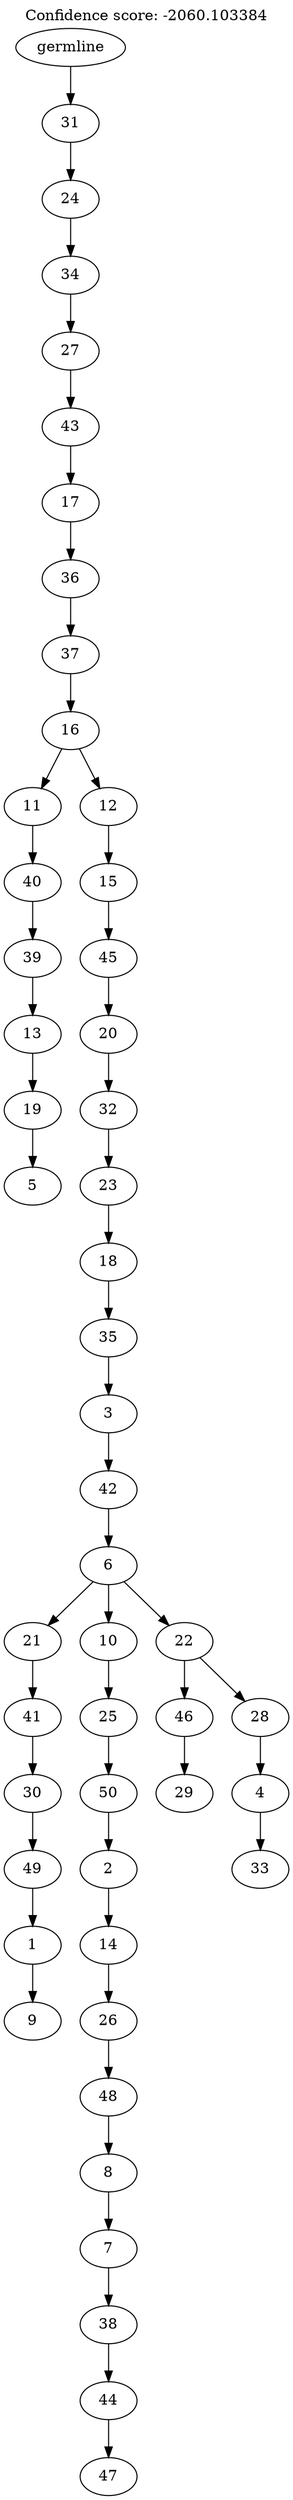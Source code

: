 digraph g {
	"49" -> "50";
	"50" [label="5"];
	"48" -> "49";
	"49" [label="19"];
	"47" -> "48";
	"48" [label="13"];
	"46" -> "47";
	"47" [label="39"];
	"45" -> "46";
	"46" [label="40"];
	"43" -> "44";
	"44" [label="9"];
	"42" -> "43";
	"43" [label="1"];
	"41" -> "42";
	"42" [label="49"];
	"40" -> "41";
	"41" [label="30"];
	"39" -> "40";
	"40" [label="41"];
	"37" -> "38";
	"38" [label="47"];
	"36" -> "37";
	"37" [label="44"];
	"35" -> "36";
	"36" [label="38"];
	"34" -> "35";
	"35" [label="7"];
	"33" -> "34";
	"34" [label="8"];
	"32" -> "33";
	"33" [label="48"];
	"31" -> "32";
	"32" [label="26"];
	"30" -> "31";
	"31" [label="14"];
	"29" -> "30";
	"30" [label="2"];
	"28" -> "29";
	"29" [label="50"];
	"27" -> "28";
	"28" [label="25"];
	"25" -> "26";
	"26" [label="29"];
	"23" -> "24";
	"24" [label="33"];
	"22" -> "23";
	"23" [label="4"];
	"21" -> "22";
	"22" [label="28"];
	"21" -> "25";
	"25" [label="46"];
	"20" -> "21";
	"21" [label="22"];
	"20" -> "27";
	"27" [label="10"];
	"20" -> "39";
	"39" [label="21"];
	"19" -> "20";
	"20" [label="6"];
	"18" -> "19";
	"19" [label="42"];
	"17" -> "18";
	"18" [label="3"];
	"16" -> "17";
	"17" [label="35"];
	"15" -> "16";
	"16" [label="18"];
	"14" -> "15";
	"15" [label="23"];
	"13" -> "14";
	"14" [label="32"];
	"12" -> "13";
	"13" [label="20"];
	"11" -> "12";
	"12" [label="45"];
	"10" -> "11";
	"11" [label="15"];
	"9" -> "10";
	"10" [label="12"];
	"9" -> "45";
	"45" [label="11"];
	"8" -> "9";
	"9" [label="16"];
	"7" -> "8";
	"8" [label="37"];
	"6" -> "7";
	"7" [label="36"];
	"5" -> "6";
	"6" [label="17"];
	"4" -> "5";
	"5" [label="43"];
	"3" -> "4";
	"4" [label="27"];
	"2" -> "3";
	"3" [label="34"];
	"1" -> "2";
	"2" [label="24"];
	"0" -> "1";
	"1" [label="31"];
	"0" [label="germline"];
	labelloc="t";
	label="Confidence score: -2060.103384";
}
